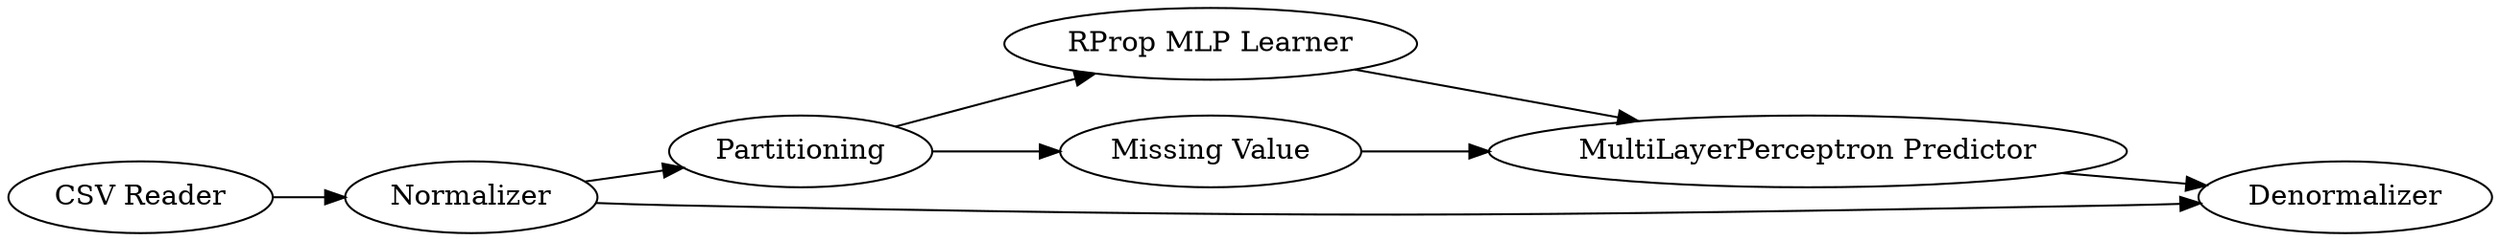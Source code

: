 digraph {
	83 -> 115
	101 -> 114
	115 -> 116
	83 -> 117
	114 -> 117
	115 -> 101
	116 -> 114
	64 -> 83
	64 [label="CSV Reader"]
	115 [label=Partitioning]
	101 [label="RProp MLP Learner"]
	116 [label="Missing Value"]
	114 [label="MultiLayerPerceptron Predictor"]
	117 [label=Denormalizer]
	83 [label=Normalizer]
	rankdir=LR
}
